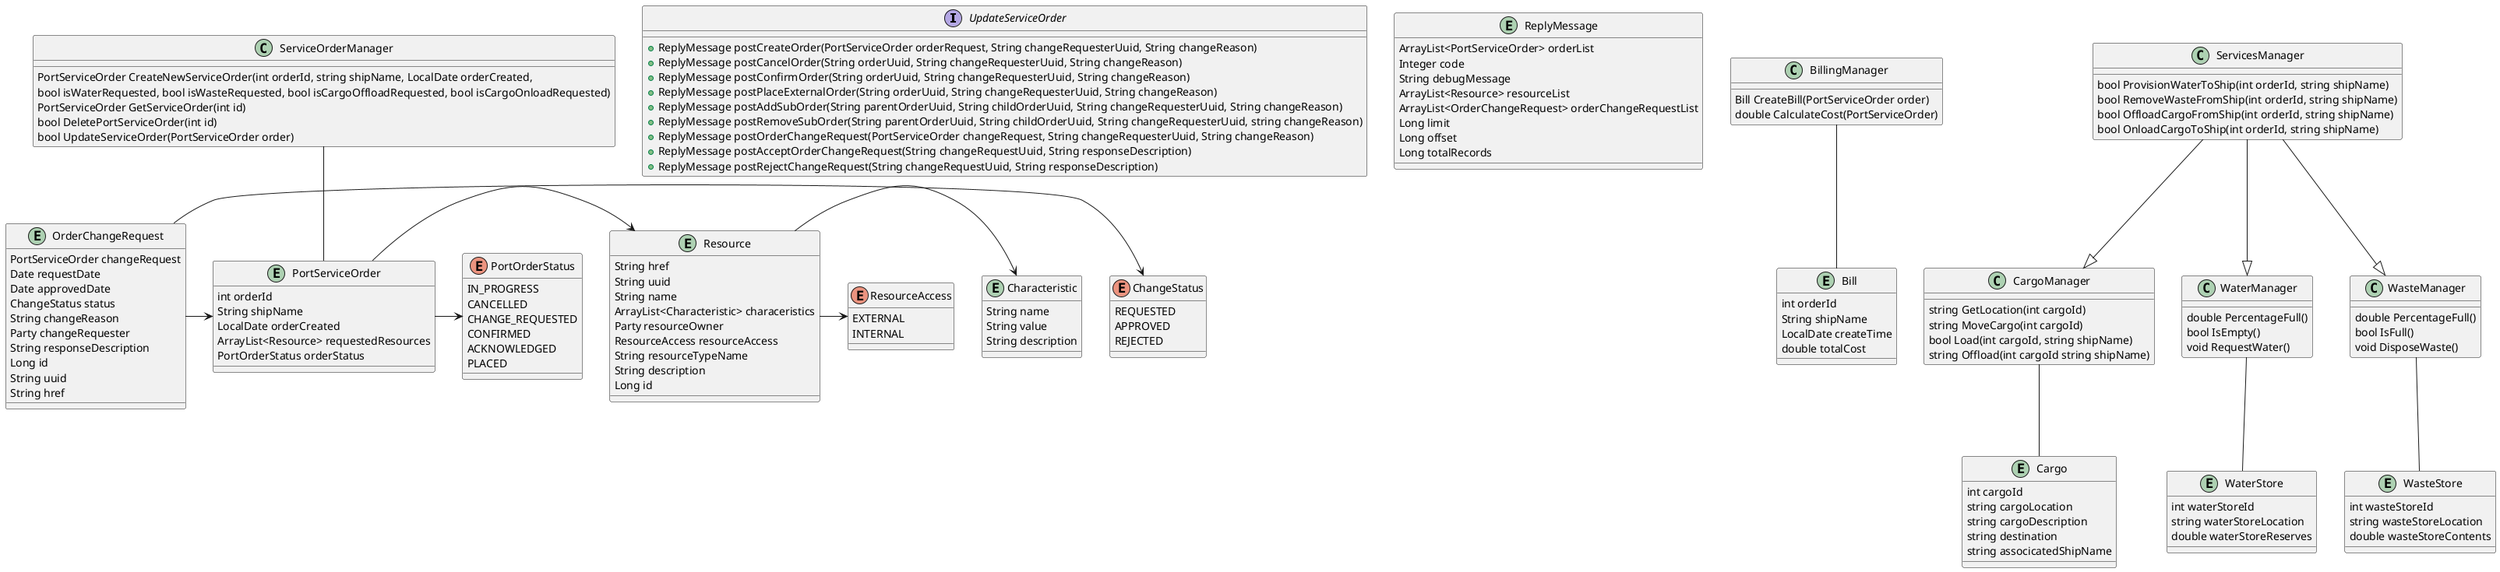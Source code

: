 @startuml
interface UpdateServiceOrder{
    +ReplyMessage postCreateOrder(PortServiceOrder orderRequest, String changeRequesterUuid, String changeReason)
    +ReplyMessage postCancelOrder(String orderUuid, String changeRequesterUuid, String changeReason)
    +ReplyMessage postConfirmOrder(String orderUuid, String changeRequesterUuid, String changeReason)
    +ReplyMessage postPlaceExternalOrder(String orderUuid, String changeRequesterUuid, String changeReason)
    +ReplyMessage postAddSubOrder(String parentOrderUuid, String childOrderUuid, String changeRequesterUuid, String changeReason)
    +ReplyMessage postRemoveSubOrder(String parentOrderUuid, String childOrderUuid, String changeRequesterUuid, string changeReason)
    +ReplyMessage postOrderChangeRequest(PortServiceOrder changeRequest, String changeRequesterUuid, String changeReason)
    +ReplyMessage postAcceptOrderChangeRequest(String changeRequestUuid, String responseDescription)
    +ReplyMessage postRejectChangeRequest(String changeRequestUuid, String responseDescription)

}

entity ReplyMessage{
    ArrayList<PortServiceOrder> orderList
    Integer code
    String debugMessage
    ArrayList<Resource> resourceList
    ArrayList<OrderChangeRequest> orderChangeRequestList
    Long limit
    Long offset
    Long totalRecords
}

entity Resource{
    String href
    String uuid
    String name
    ArrayList<Characteristic> characeristics
    Party resourceOwner
    ResourceAccess resourceAccess
    String resourceTypeName
    String description
    Long id
}

entity Characteristic{
    String name
    String value
    String description
}

enum ResourceAccess{
    EXTERNAL
    INTERNAL
}

entity OrderChangeRequest{
    PortServiceOrder changeRequest
    Date requestDate
    Date approvedDate
    ChangeStatus status
    String changeReason
    Party changeRequester
    String responseDescription
    Long id
    String uuid
    String href
}

enum ChangeStatus{
    REQUESTED
    APPROVED
    REJECTED
}

entity PortServiceOrder {
    int orderId
    String shipName
    LocalDate orderCreated
    ArrayList<Resource> requestedResources
    PortOrderStatus orderStatus
}

enum PortOrderStatus{
    IN_PROGRESS
    CANCELLED
    CHANGE_REQUESTED
    CONFIRMED
    ACKNOWLEDGED
    PLACED
}

entity Bill {
    int orderId
    String shipName
    LocalDate createTime
    double totalCost
}

entity Cargo {
    int cargoId
    string cargoLocation
    string cargoDescription
    string destination
    string associcatedShipName
}

entity WaterStore {
    int waterStoreId
    string waterStoreLocation
    double waterStoreReserves
}

entity WasteStore {
    int wasteStoreId
    string wasteStoreLocation
    double wasteStoreContents
}


ServiceOrderManager -- PortServiceOrder
BillingManager -- Bill
ServicesManager --|> CargoManager
ServicesManager --|> WaterManager
ServicesManager --|> WasteManager
CargoManager -- Cargo
WaterManager -- WaterStore
WasteManager -- WasteStore
Resource -> Characteristic
OrderChangeRequest -> ChangeStatus
PortServiceOrder -> Resource
PortServiceOrder -> PortOrderStatus
OrderChangeRequest -> PortServiceOrder
Resource -> ResourceAccess


class ServiceOrderManager {
    PortServiceOrder CreateNewServiceOrder(int orderId, string shipName, LocalDate orderCreated, 
    bool isWaterRequested, bool isWasteRequested, bool isCargoOffloadRequested, bool isCargoOnloadRequested)
        PortServiceOrder GetServiceOrder(int id)
    bool DeletePortServiceOrder(int id)
    bool UpdateServiceOrder(PortServiceOrder order)
}

class BillingManager {
    Bill CreateBill(PortServiceOrder order)
    double CalculateCost(PortServiceOrder)
}

class ServicesManager {
    bool ProvisionWaterToShip(int orderId, string shipName)
    bool RemoveWasteFromShip(int orderId, string shipName)
    bool OffloadCargoFromShip(int orderId, string shipName)
    bool OnloadCargoToShip(int orderId, string shipName)
}

class CargoManager {
    string GetLocation(int cargoId)
    string MoveCargo(int cargoId)
    bool Load(int cargoId, string shipName)
    string Offload(int cargoId string shipName)
}

class WaterManager {
    double PercentageFull()
    bool IsEmpty()
    void RequestWater()
}

class WasteManager {
    double PercentageFull()
    bool IsFull()
    void DisposeWaste()
}


@enduml
